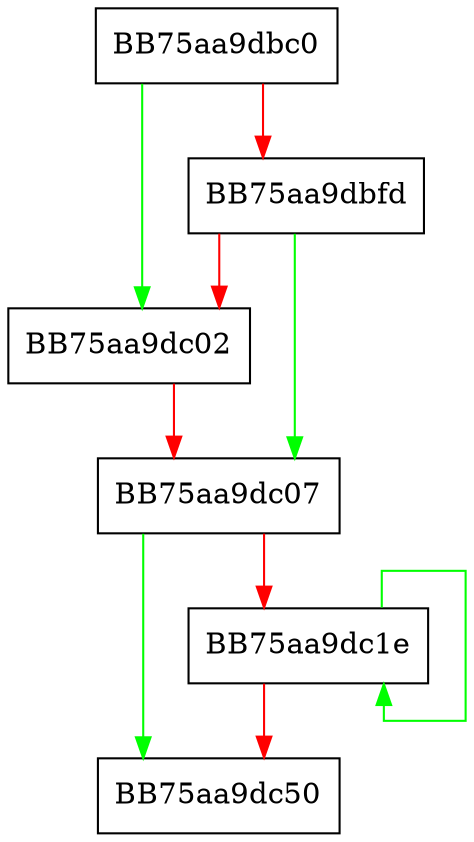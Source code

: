 digraph RpfAPI_ArrayToLowerString {
  node [shape="box"];
  graph [splines=ortho];
  BB75aa9dbc0 -> BB75aa9dc02 [color="green"];
  BB75aa9dbc0 -> BB75aa9dbfd [color="red"];
  BB75aa9dbfd -> BB75aa9dc07 [color="green"];
  BB75aa9dbfd -> BB75aa9dc02 [color="red"];
  BB75aa9dc02 -> BB75aa9dc07 [color="red"];
  BB75aa9dc07 -> BB75aa9dc50 [color="green"];
  BB75aa9dc07 -> BB75aa9dc1e [color="red"];
  BB75aa9dc1e -> BB75aa9dc1e [color="green"];
  BB75aa9dc1e -> BB75aa9dc50 [color="red"];
}